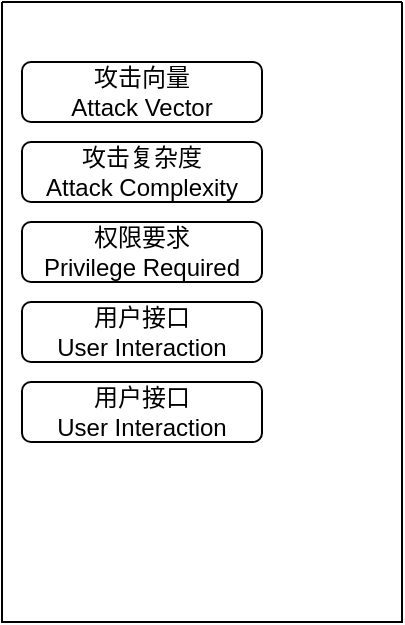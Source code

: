 <mxfile>
    <diagram id="XCeIt_HmDKMXTxui885G" name="Page-1">
        <mxGraphModel dx="613" dy="570" grid="1" gridSize="10" guides="1" tooltips="1" connect="1" arrows="1" fold="1" page="1" pageScale="1" pageWidth="827" pageHeight="1169" math="0" shadow="0">
            <root>
                <mxCell id="0"/>
                <mxCell id="1" parent="0"/>
                <mxCell id="4" value="" style="swimlane;startSize=0;" parent="1" vertex="1">
                    <mxGeometry x="100" y="120" width="200" height="310" as="geometry"/>
                </mxCell>
                <mxCell id="2" value="攻击向量&lt;br&gt;Attack Vector" style="rounded=1;whiteSpace=wrap;html=1;" parent="4" vertex="1">
                    <mxGeometry x="10" y="30" width="120" height="30" as="geometry"/>
                </mxCell>
                <mxCell id="6" value="攻击复杂度&lt;br&gt;Attack Complexity" style="rounded=1;whiteSpace=wrap;html=1;" parent="4" vertex="1">
                    <mxGeometry x="10" y="70" width="120" height="30" as="geometry"/>
                </mxCell>
                <mxCell id="8" value="权限要求&lt;br&gt;Privilege Required" style="rounded=1;whiteSpace=wrap;html=1;" vertex="1" parent="4">
                    <mxGeometry x="10" y="110" width="120" height="30" as="geometry"/>
                </mxCell>
                <mxCell id="9" value="用户接口&lt;br&gt;User Interaction" style="rounded=1;whiteSpace=wrap;html=1;" vertex="1" parent="4">
                    <mxGeometry x="10" y="150" width="120" height="30" as="geometry"/>
                </mxCell>
                <mxCell id="10" value="用户接口&lt;br&gt;User Interaction" style="rounded=1;whiteSpace=wrap;html=1;" vertex="1" parent="4">
                    <mxGeometry x="10" y="190" width="120" height="30" as="geometry"/>
                </mxCell>
            </root>
        </mxGraphModel>
    </diagram>
</mxfile>